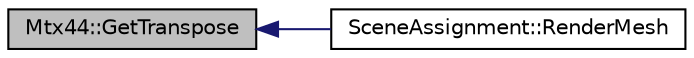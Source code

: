 digraph "Mtx44::GetTranspose"
{
  bgcolor="transparent";
  edge [fontname="Helvetica",fontsize="10",labelfontname="Helvetica",labelfontsize="10"];
  node [fontname="Helvetica",fontsize="10",shape=record];
  rankdir="LR";
  Node1 [label="Mtx44::GetTranspose",height=0.2,width=0.4,color="black", fillcolor="grey75", style="filled", fontcolor="black"];
  Node1 -> Node2 [dir="back",color="midnightblue",fontsize="10",style="solid",fontname="Helvetica"];
  Node2 [label="SceneAssignment::RenderMesh",height=0.2,width=0.4,color="black",URL="$classSceneAssignment.html#aaa1ad0595494d8bbdf76f008f032d3bf",tooltip="Render out lightings on all of our materials /*. "];
}
